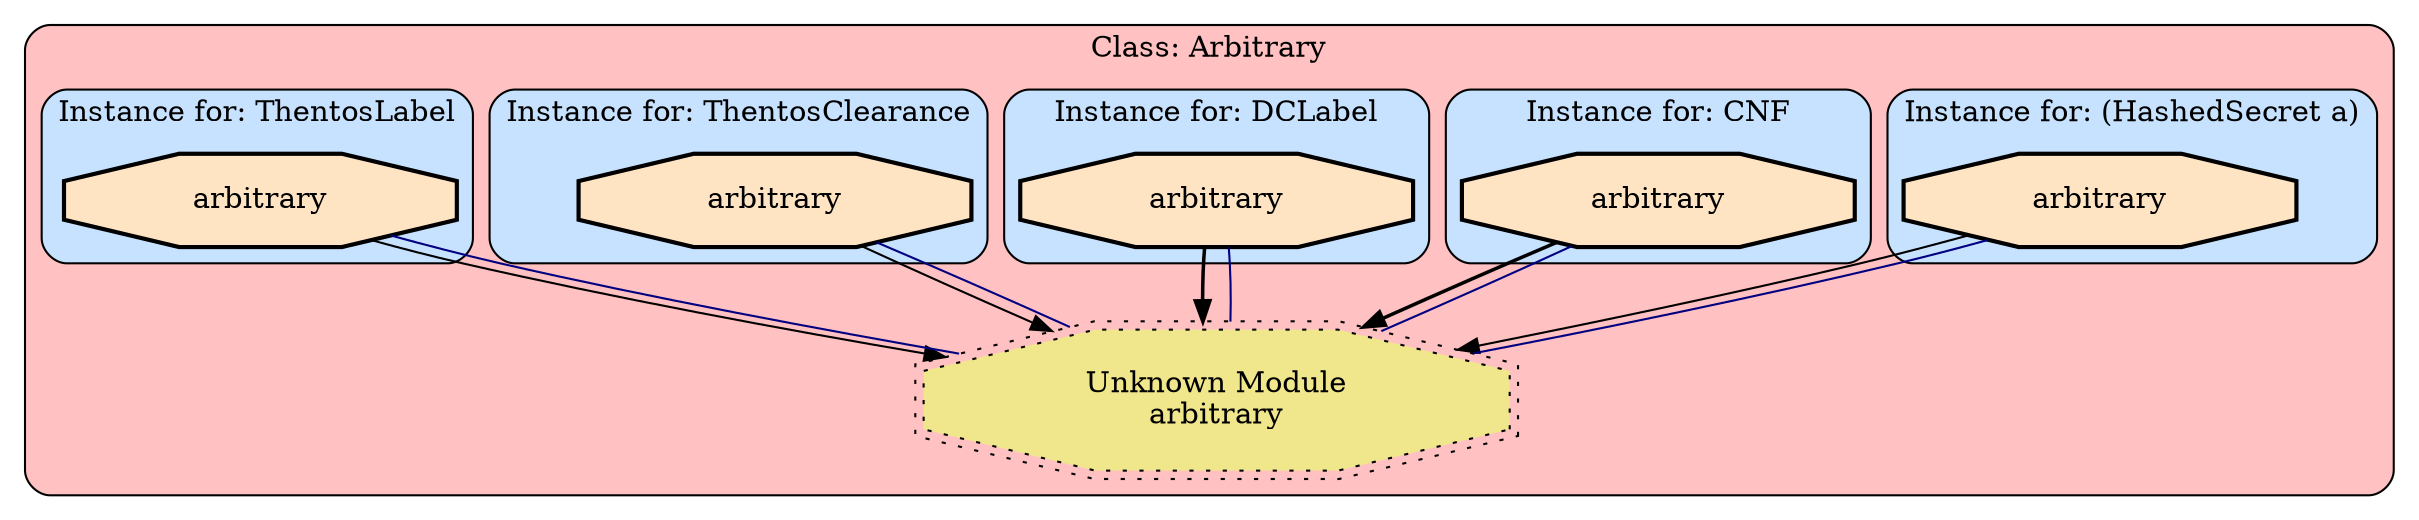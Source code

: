 digraph "Core of Test.Arbitrary" {
    node [margin="0.4,0.1"
         ,style=filled];
    subgraph cluster_Class_Arbitrary {
        graph [label="Class: Arbitrary"
              ,style="filled,rounded"
              ,fillcolor=rosybrown1];
        subgraph cluster_Class_Arbitrary_Data_HashedSecreta {
            graph [label="Instance for: (HashedSecret a)"
                  ,style="filled,rounded"
                  ,fillcolor=slategray1];
            1 [label=arbitrary
              ,shape=octagon
              ,fillcolor=bisque
              ,style="filled,bold"];
        }
        subgraph cluster_Class_Arbitrary_Data_CNF {
            graph [label="Instance for: CNF"
                  ,style="filled,rounded"
                  ,fillcolor=slategray1];
            2 [label=arbitrary
              ,shape=octagon
              ,fillcolor=bisque
              ,style="filled,bold"];
        }
        subgraph cluster_Class_Arbitrary_Data_DCLabel {
            graph [label="Instance for: DCLabel"
                  ,style="filled,rounded"
                  ,fillcolor=slategray1];
            3 [label=arbitrary
              ,shape=octagon
              ,fillcolor=bisque
              ,style="filled,bold"];
        }
        subgraph cluster_Class_Arbitrary_Data_ThentosClearance {
            graph [label="Instance for: ThentosClearance"
                  ,style="filled,rounded"
                  ,fillcolor=slategray1];
            4 [label=arbitrary
              ,shape=octagon
              ,fillcolor=bisque
              ,style="filled,bold"];
        }
        subgraph cluster_Class_Arbitrary_Data_ThentosLabel {
            graph [label="Instance for: ThentosLabel"
                  ,style="filled,rounded"
                  ,fillcolor=slategray1];
            5 [label=arbitrary
              ,shape=octagon
              ,fillcolor=bisque
              ,style="filled,bold"];
        }
        9 [label="Unknown Module\narbitrary"
          ,shape=doubleoctagon
          ,fillcolor=khaki
          ,style="filled,dotted"];
    }
    1 -> 9 [penwidth=1,color=black];
    2 -> 9 [penwidth=1.6931471805599454
           ,color=black];
    3 -> 9 [penwidth=1.6931471805599454
           ,color=black];
    4 -> 9 [penwidth=1,color=black];
    5 -> 9 [penwidth=1,color=black];
    9 -> 1 [penwidth=1
           ,color=navy
           ,dir=none];
    9 -> 2 [penwidth=1
           ,color=navy
           ,dir=none];
    9 -> 3 [penwidth=1
           ,color=navy
           ,dir=none];
    9 -> 4 [penwidth=1
           ,color=navy
           ,dir=none];
    9 -> 5 [penwidth=1
           ,color=navy
           ,dir=none];
}

